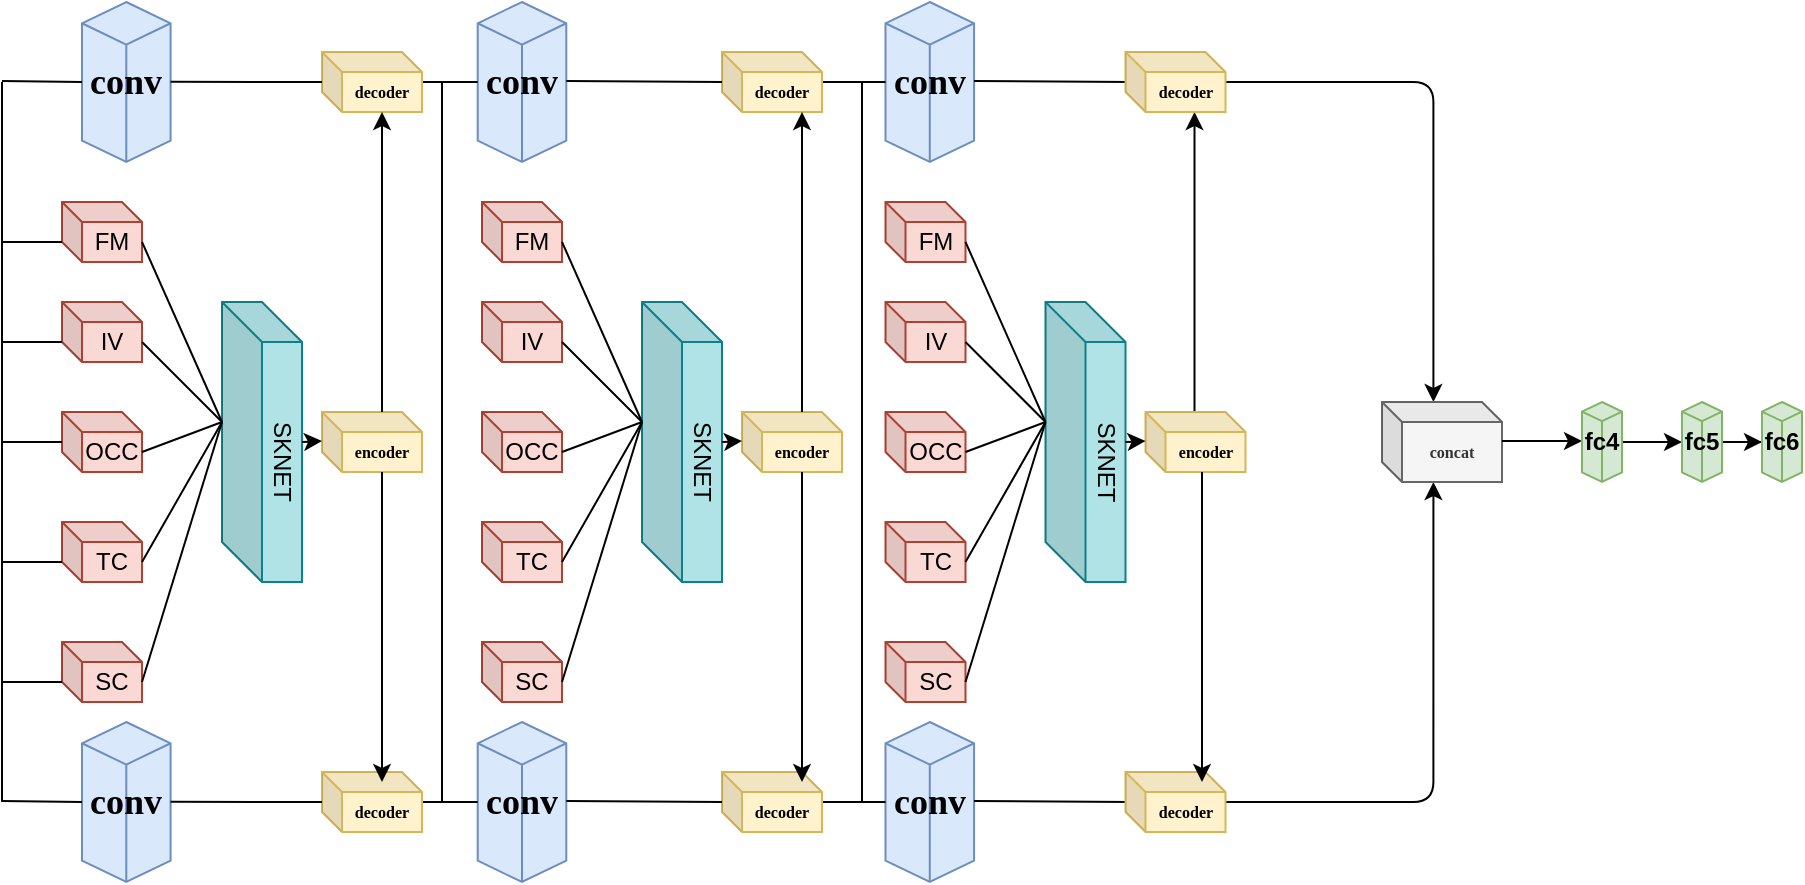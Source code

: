 <mxfile version="14.8.6" type="github">
  <diagram id="GJf43r-7LbxpunQonn26" name="第 1 页">
    <mxGraphModel dx="1052" dy="554" grid="1" gridSize="10" guides="1" tooltips="1" connect="1" arrows="1" fold="1" page="1" pageScale="1" pageWidth="827" pageHeight="1169" math="0" shadow="0">
      <root>
        <mxCell id="0" />
        <mxCell id="1" parent="0" />
        <mxCell id="bDL_2r86WqNwmGLxh7qB-3" value="&lt;h2&gt;&lt;font face=&quot;Times New Roman&quot;&gt;conv&lt;/font&gt;&lt;/h2&gt;" style="whiteSpace=wrap;html=1;shape=mxgraph.basic.isocube;isoAngle=15;direction=east;fillColor=#dae8fc;strokeColor=#6c8ebf;" parent="1" vertex="1">
          <mxGeometry x="80" y="160" width="44.295" height="80" as="geometry" />
        </mxCell>
        <mxCell id="bDL_2r86WqNwmGLxh7qB-8" value="&lt;h2&gt;&lt;font face=&quot;Times New Roman&quot;&gt;conv&lt;/font&gt;&lt;/h2&gt;" style="whiteSpace=wrap;html=1;shape=mxgraph.basic.isocube;isoAngle=15;direction=east;fillColor=#dae8fc;strokeColor=#6c8ebf;" parent="1" vertex="1">
          <mxGeometry x="277.851" y="160" width="44.295" height="80" as="geometry" />
        </mxCell>
        <mxCell id="bDL_2r86WqNwmGLxh7qB-20" value="" style="endArrow=none;html=1;exitX=1;exitY=0.5;exitDx=0;exitDy=0;exitPerimeter=0;entryX=0;entryY=0.5;entryDx=0;entryDy=0;entryPerimeter=0;" parent="1" target="bDL_2r86WqNwmGLxh7qB-8" edge="1">
          <mxGeometry x="201.12" y="200.07" width="41.22" height="50" as="geometry">
            <mxPoint x="246.109" y="200" as="sourcePoint" />
            <mxPoint x="335.562" y="320" as="targetPoint" />
          </mxGeometry>
        </mxCell>
        <mxCell id="bDL_2r86WqNwmGLxh7qB-31" value="&lt;h2&gt;&lt;font face=&quot;Times New Roman&quot;&gt;conv&lt;/font&gt;&lt;/h2&gt;" style="whiteSpace=wrap;html=1;shape=mxgraph.basic.isocube;isoAngle=15;direction=east;fillColor=#dae8fc;strokeColor=#6c8ebf;" parent="1" vertex="1">
          <mxGeometry x="481.745" y="160" width="44.295" height="80" as="geometry" />
        </mxCell>
        <mxCell id="bDL_2r86WqNwmGLxh7qB-33" value="" style="endArrow=none;html=1;exitX=1;exitY=0.5;exitDx=0;exitDy=0;exitPerimeter=0;entryX=0;entryY=0.5;entryDx=0;entryDy=0;entryPerimeter=0;" parent="1" target="bDL_2r86WqNwmGLxh7qB-31" edge="1">
          <mxGeometry x="405.014" y="200.07" width="41.22" height="50" as="geometry">
            <mxPoint x="450.004" y="200" as="sourcePoint" />
            <mxPoint x="539.456" y="320" as="targetPoint" />
          </mxGeometry>
        </mxCell>
        <mxCell id="zZluQEBC1r8uh6oRfPDT-14" value="&lt;h6&gt;&lt;font face=&quot;Times New Roman&quot;&gt;decoder&lt;/font&gt;&lt;/h6&gt;" style="shape=cube;whiteSpace=wrap;html=1;boundedLbl=1;backgroundOutline=1;darkOpacity=0.05;darkOpacity2=0.1;size=10;fillColor=#fff2cc;strokeColor=#d6b656;" vertex="1" parent="1">
          <mxGeometry x="200" y="185" width="50" height="30" as="geometry" />
        </mxCell>
        <mxCell id="zZluQEBC1r8uh6oRfPDT-16" value="" style="endArrow=none;html=1;" edge="1" parent="1">
          <mxGeometry x="80.004" y="160.5" width="41.22" height="50" as="geometry">
            <mxPoint x="124.294" y="199.929" as="sourcePoint" />
            <mxPoint x="200" y="200" as="targetPoint" />
          </mxGeometry>
        </mxCell>
        <mxCell id="zZluQEBC1r8uh6oRfPDT-17" value="&lt;h6&gt;&lt;font face=&quot;Times New Roman&quot;&gt;decoder&lt;/font&gt;&lt;/h6&gt;" style="shape=cube;whiteSpace=wrap;html=1;boundedLbl=1;backgroundOutline=1;darkOpacity=0.05;darkOpacity2=0.1;size=10;fillColor=#fff2cc;strokeColor=#d6b656;" vertex="1" parent="1">
          <mxGeometry x="400" y="185" width="50" height="30" as="geometry" />
        </mxCell>
        <mxCell id="zZluQEBC1r8uh6oRfPDT-19" value="" style="endArrow=none;html=1;" edge="1" parent="1">
          <mxGeometry x="277.854" y="160.07" width="41.22" height="50" as="geometry">
            <mxPoint x="322.144" y="199.499" as="sourcePoint" />
            <mxPoint x="400" y="200" as="targetPoint" />
          </mxGeometry>
        </mxCell>
        <mxCell id="zZluQEBC1r8uh6oRfPDT-20" value="&lt;h2&gt;&lt;font face=&quot;Times New Roman&quot;&gt;conv&lt;/font&gt;&lt;/h2&gt;" style="whiteSpace=wrap;html=1;shape=mxgraph.basic.isocube;isoAngle=15;direction=east;fillColor=#dae8fc;strokeColor=#6c8ebf;" vertex="1" parent="1">
          <mxGeometry x="80" y="520" width="44.295" height="80" as="geometry" />
        </mxCell>
        <mxCell id="zZluQEBC1r8uh6oRfPDT-21" value="&lt;h2&gt;&lt;font face=&quot;Times New Roman&quot;&gt;conv&lt;/font&gt;&lt;/h2&gt;" style="whiteSpace=wrap;html=1;shape=mxgraph.basic.isocube;isoAngle=15;direction=east;fillColor=#dae8fc;strokeColor=#6c8ebf;" vertex="1" parent="1">
          <mxGeometry x="277.851" y="520" width="44.295" height="80" as="geometry" />
        </mxCell>
        <mxCell id="zZluQEBC1r8uh6oRfPDT-22" value="" style="endArrow=none;html=1;exitX=1;exitY=0.5;exitDx=0;exitDy=0;exitPerimeter=0;entryX=0;entryY=0.5;entryDx=0;entryDy=0;entryPerimeter=0;" edge="1" target="zZluQEBC1r8uh6oRfPDT-21" parent="1">
          <mxGeometry x="201.12" y="560.07" width="41.22" height="50" as="geometry">
            <mxPoint x="246.109" y="560" as="sourcePoint" />
            <mxPoint x="335.562" y="680" as="targetPoint" />
          </mxGeometry>
        </mxCell>
        <mxCell id="zZluQEBC1r8uh6oRfPDT-23" value="&lt;h2&gt;&lt;font face=&quot;Times New Roman&quot;&gt;conv&lt;/font&gt;&lt;/h2&gt;" style="whiteSpace=wrap;html=1;shape=mxgraph.basic.isocube;isoAngle=15;direction=east;fillColor=#dae8fc;strokeColor=#6c8ebf;" vertex="1" parent="1">
          <mxGeometry x="481.745" y="520" width="44.295" height="80" as="geometry" />
        </mxCell>
        <mxCell id="zZluQEBC1r8uh6oRfPDT-24" value="" style="endArrow=none;html=1;exitX=1;exitY=0.5;exitDx=0;exitDy=0;exitPerimeter=0;entryX=0;entryY=0.5;entryDx=0;entryDy=0;entryPerimeter=0;" edge="1" target="zZluQEBC1r8uh6oRfPDT-23" parent="1">
          <mxGeometry x="405.014" y="560.07" width="41.22" height="50" as="geometry">
            <mxPoint x="450.004" y="560" as="sourcePoint" />
            <mxPoint x="539.456" y="680" as="targetPoint" />
          </mxGeometry>
        </mxCell>
        <mxCell id="zZluQEBC1r8uh6oRfPDT-25" value="&lt;h6&gt;&lt;font face=&quot;Times New Roman&quot;&gt;decoder&lt;/font&gt;&lt;/h6&gt;" style="shape=cube;whiteSpace=wrap;html=1;boundedLbl=1;backgroundOutline=1;darkOpacity=0.05;darkOpacity2=0.1;size=10;fillColor=#fff2cc;strokeColor=#d6b656;" vertex="1" parent="1">
          <mxGeometry x="200" y="545" width="50" height="30" as="geometry" />
        </mxCell>
        <mxCell id="zZluQEBC1r8uh6oRfPDT-26" value="" style="endArrow=none;html=1;" edge="1" parent="1">
          <mxGeometry x="80.004" y="520.5" width="41.22" height="50" as="geometry">
            <mxPoint x="124.294" y="559.929" as="sourcePoint" />
            <mxPoint x="200" y="560" as="targetPoint" />
          </mxGeometry>
        </mxCell>
        <mxCell id="zZluQEBC1r8uh6oRfPDT-27" value="&lt;h6&gt;&lt;font face=&quot;Times New Roman&quot;&gt;decoder&lt;/font&gt;&lt;/h6&gt;" style="shape=cube;whiteSpace=wrap;html=1;boundedLbl=1;backgroundOutline=1;darkOpacity=0.05;darkOpacity2=0.1;size=10;fillColor=#fff2cc;strokeColor=#d6b656;" vertex="1" parent="1">
          <mxGeometry x="400" y="545" width="50" height="30" as="geometry" />
        </mxCell>
        <mxCell id="zZluQEBC1r8uh6oRfPDT-28" value="" style="endArrow=none;html=1;" edge="1" parent="1">
          <mxGeometry x="277.854" y="520.07" width="41.22" height="50" as="geometry">
            <mxPoint x="322.144" y="559.499" as="sourcePoint" />
            <mxPoint x="400" y="560" as="targetPoint" />
          </mxGeometry>
        </mxCell>
        <mxCell id="zZluQEBC1r8uh6oRfPDT-29" value="" style="edgeStyle=segmentEdgeStyle;endArrow=classic;html=1;" edge="1" parent="1">
          <mxGeometry width="50" height="50" relative="1" as="geometry">
            <mxPoint x="651.75" y="200" as="sourcePoint" />
            <mxPoint x="755.71" y="360" as="targetPoint" />
          </mxGeometry>
        </mxCell>
        <mxCell id="zZluQEBC1r8uh6oRfPDT-30" value="" style="edgeStyle=segmentEdgeStyle;endArrow=classic;html=1;" edge="1" parent="1">
          <mxGeometry width="50" height="50" relative="1" as="geometry">
            <mxPoint x="651.75" y="560" as="sourcePoint" />
            <mxPoint x="755.71" y="400" as="targetPoint" />
          </mxGeometry>
        </mxCell>
        <mxCell id="zZluQEBC1r8uh6oRfPDT-32" value="&lt;h6&gt;&lt;font face=&quot;Times New Roman&quot;&gt;concat&lt;/font&gt;&lt;/h6&gt;" style="shape=cube;whiteSpace=wrap;html=1;boundedLbl=1;backgroundOutline=1;darkOpacity=0.05;darkOpacity2=0.1;size=10;fillColor=#f5f5f5;strokeColor=#666666;fontColor=#333333;" vertex="1" parent="1">
          <mxGeometry x="730" y="360" width="60" height="40" as="geometry" />
        </mxCell>
        <mxCell id="zZluQEBC1r8uh6oRfPDT-36" value="" style="endArrow=classic;html=1;" edge="1" parent="1">
          <mxGeometry width="50" height="50" relative="1" as="geometry">
            <mxPoint x="790" y="379.5" as="sourcePoint" />
            <mxPoint x="830" y="379.5" as="targetPoint" />
          </mxGeometry>
        </mxCell>
        <mxCell id="zZluQEBC1r8uh6oRfPDT-39" value="" style="edgeStyle=orthogonalEdgeStyle;rounded=0;orthogonalLoop=1;jettySize=auto;html=1;" edge="1" parent="1" source="zZluQEBC1r8uh6oRfPDT-37">
          <mxGeometry relative="1" as="geometry">
            <mxPoint x="880" y="380" as="targetPoint" />
          </mxGeometry>
        </mxCell>
        <mxCell id="zZluQEBC1r8uh6oRfPDT-37" value="&lt;b&gt;fc4&lt;/b&gt;" style="html=1;whiteSpace=wrap;shape=isoCube2;backgroundOutline=1;isoAngle=15;fillColor=#d5e8d4;strokeColor=#82b366;" vertex="1" parent="1">
          <mxGeometry x="830" y="360" width="20" height="40" as="geometry" />
        </mxCell>
        <mxCell id="zZluQEBC1r8uh6oRfPDT-41" value="" style="edgeStyle=orthogonalEdgeStyle;rounded=0;orthogonalLoop=1;jettySize=auto;html=1;" edge="1" parent="1" source="zZluQEBC1r8uh6oRfPDT-38" target="zZluQEBC1r8uh6oRfPDT-40">
          <mxGeometry relative="1" as="geometry" />
        </mxCell>
        <mxCell id="zZluQEBC1r8uh6oRfPDT-38" value="&lt;b&gt;fc5&lt;/b&gt;" style="html=1;whiteSpace=wrap;shape=isoCube2;backgroundOutline=1;isoAngle=15;fillColor=#d5e8d4;strokeColor=#82b366;" vertex="1" parent="1">
          <mxGeometry x="880" y="360" width="20" height="40" as="geometry" />
        </mxCell>
        <mxCell id="zZluQEBC1r8uh6oRfPDT-40" value="&lt;b&gt;fc6&lt;/b&gt;" style="html=1;whiteSpace=wrap;shape=isoCube2;backgroundOutline=1;isoAngle=15;fillColor=#d5e8d4;strokeColor=#82b366;" vertex="1" parent="1">
          <mxGeometry x="920" y="360" width="20" height="40" as="geometry" />
        </mxCell>
        <mxCell id="zZluQEBC1r8uh6oRfPDT-45" value="OCC" style="shape=cube;whiteSpace=wrap;html=1;boundedLbl=1;backgroundOutline=1;darkOpacity=0.05;darkOpacity2=0.1;size=10;fillColor=#fad9d5;strokeColor=#ae4132;" vertex="1" parent="1">
          <mxGeometry x="70" y="365" width="40" height="30" as="geometry" />
        </mxCell>
        <mxCell id="zZluQEBC1r8uh6oRfPDT-60" value="TC" style="shape=cube;whiteSpace=wrap;html=1;boundedLbl=1;backgroundOutline=1;darkOpacity=0.05;darkOpacity2=0.1;size=10;fillColor=#fad9d5;strokeColor=#ae4132;" vertex="1" parent="1">
          <mxGeometry x="70" y="420" width="40" height="30" as="geometry" />
        </mxCell>
        <mxCell id="zZluQEBC1r8uh6oRfPDT-61" value="FM" style="shape=cube;whiteSpace=wrap;html=1;boundedLbl=1;backgroundOutline=1;darkOpacity=0.05;darkOpacity2=0.1;size=10;fillColor=#fad9d5;strokeColor=#ae4132;" vertex="1" parent="1">
          <mxGeometry x="70" y="260" width="40" height="30" as="geometry" />
        </mxCell>
        <mxCell id="zZluQEBC1r8uh6oRfPDT-62" value="IV" style="shape=cube;whiteSpace=wrap;html=1;boundedLbl=1;backgroundOutline=1;darkOpacity=0.05;darkOpacity2=0.1;size=10;fillColor=#fad9d5;strokeColor=#ae4132;" vertex="1" parent="1">
          <mxGeometry x="70" y="310" width="40" height="30" as="geometry" />
        </mxCell>
        <mxCell id="zZluQEBC1r8uh6oRfPDT-63" value="SC" style="shape=cube;whiteSpace=wrap;html=1;boundedLbl=1;backgroundOutline=1;darkOpacity=0.05;darkOpacity2=0.1;size=10;fillColor=#fad9d5;strokeColor=#ae4132;" vertex="1" parent="1">
          <mxGeometry x="70" y="480" width="40" height="30" as="geometry" />
        </mxCell>
        <mxCell id="zZluQEBC1r8uh6oRfPDT-65" value="" style="shape=cube;whiteSpace=wrap;html=1;boundedLbl=1;backgroundOutline=1;darkOpacity=0.05;darkOpacity2=0.1;fillColor=#b0e3e6;strokeColor=#0e8088;" vertex="1" parent="1">
          <mxGeometry x="150" y="310" width="40" height="140" as="geometry" />
        </mxCell>
        <mxCell id="zZluQEBC1r8uh6oRfPDT-66" value="SKNET" style="text;html=1;strokeColor=none;fillColor=none;align=center;verticalAlign=middle;whiteSpace=wrap;rounded=0;rotation=90;" vertex="1" parent="1">
          <mxGeometry x="160" y="380" width="40" height="20" as="geometry" />
        </mxCell>
        <mxCell id="zZluQEBC1r8uh6oRfPDT-67" value="" style="endArrow=none;html=1;entryX=0;entryY=0;entryDx=0;entryDy=60;entryPerimeter=0;" edge="1" parent="1" target="zZluQEBC1r8uh6oRfPDT-65">
          <mxGeometry width="50" height="50" relative="1" as="geometry">
            <mxPoint x="110" y="280" as="sourcePoint" />
            <mxPoint x="170" y="310" as="targetPoint" />
          </mxGeometry>
        </mxCell>
        <mxCell id="zZluQEBC1r8uh6oRfPDT-68" value="" style="endArrow=none;html=1;entryX=0;entryY=0;entryDx=0;entryDy=60;entryPerimeter=0;" edge="1" parent="1" target="zZluQEBC1r8uh6oRfPDT-65">
          <mxGeometry width="50" height="50" relative="1" as="geometry">
            <mxPoint x="110" y="330" as="sourcePoint" />
            <mxPoint x="160" y="350" as="targetPoint" />
          </mxGeometry>
        </mxCell>
        <mxCell id="zZluQEBC1r8uh6oRfPDT-70" value="" style="endArrow=none;html=1;entryX=0;entryY=0;entryDx=0;entryDy=60;entryPerimeter=0;exitX=0;exitY=0;exitDx=40;exitDy=20;exitPerimeter=0;" edge="1" parent="1" source="zZluQEBC1r8uh6oRfPDT-45" target="zZluQEBC1r8uh6oRfPDT-65">
          <mxGeometry width="50" height="50" relative="1" as="geometry">
            <mxPoint x="110" y="390" as="sourcePoint" />
            <mxPoint x="160" y="410" as="targetPoint" />
          </mxGeometry>
        </mxCell>
        <mxCell id="zZluQEBC1r8uh6oRfPDT-72" value="" style="endArrow=none;html=1;exitX=0;exitY=0;exitDx=40;exitDy=20;exitPerimeter=0;" edge="1" parent="1" source="zZluQEBC1r8uh6oRfPDT-60">
          <mxGeometry width="50" height="50" relative="1" as="geometry">
            <mxPoint x="100" y="420" as="sourcePoint" />
            <mxPoint x="150" y="370" as="targetPoint" />
          </mxGeometry>
        </mxCell>
        <mxCell id="zZluQEBC1r8uh6oRfPDT-73" value="" style="endArrow=none;html=1;" edge="1" parent="1">
          <mxGeometry width="50" height="50" relative="1" as="geometry">
            <mxPoint x="110" y="500" as="sourcePoint" />
            <mxPoint x="150" y="370" as="targetPoint" />
          </mxGeometry>
        </mxCell>
        <mxCell id="zZluQEBC1r8uh6oRfPDT-74" value="&lt;h6&gt;&lt;font face=&quot;Times New Roman&quot;&gt;encoder&lt;/font&gt;&lt;/h6&gt;" style="shape=cube;whiteSpace=wrap;html=1;boundedLbl=1;backgroundOutline=1;darkOpacity=0.05;darkOpacity2=0.1;size=10;fillColor=#fff2cc;strokeColor=#d6b656;" vertex="1" parent="1">
          <mxGeometry x="200.0" y="365" width="50" height="30" as="geometry" />
        </mxCell>
        <mxCell id="zZluQEBC1r8uh6oRfPDT-81" value="" style="endArrow=classic;html=1;" edge="1" parent="1">
          <mxGeometry width="50" height="50" relative="1" as="geometry">
            <mxPoint x="190" y="380" as="sourcePoint" />
            <mxPoint x="200" y="379.5" as="targetPoint" />
          </mxGeometry>
        </mxCell>
        <mxCell id="zZluQEBC1r8uh6oRfPDT-83" value="" style="endArrow=classic;html=1;" edge="1" parent="1">
          <mxGeometry width="50" height="50" relative="1" as="geometry">
            <mxPoint x="230" y="365" as="sourcePoint" />
            <mxPoint x="230" y="215" as="targetPoint" />
          </mxGeometry>
        </mxCell>
        <mxCell id="zZluQEBC1r8uh6oRfPDT-86" value="" style="endArrow=classic;html=1;" edge="1" parent="1">
          <mxGeometry width="50" height="50" relative="1" as="geometry">
            <mxPoint x="230" y="395" as="sourcePoint" />
            <mxPoint x="230" y="550" as="targetPoint" />
          </mxGeometry>
        </mxCell>
        <mxCell id="zZluQEBC1r8uh6oRfPDT-87" value="OCC" style="shape=cube;whiteSpace=wrap;html=1;boundedLbl=1;backgroundOutline=1;darkOpacity=0.05;darkOpacity2=0.1;size=10;fillColor=#fad9d5;strokeColor=#ae4132;" vertex="1" parent="1">
          <mxGeometry x="280" y="365" width="40" height="30" as="geometry" />
        </mxCell>
        <mxCell id="zZluQEBC1r8uh6oRfPDT-88" value="TC" style="shape=cube;whiteSpace=wrap;html=1;boundedLbl=1;backgroundOutline=1;darkOpacity=0.05;darkOpacity2=0.1;size=10;fillColor=#fad9d5;strokeColor=#ae4132;" vertex="1" parent="1">
          <mxGeometry x="280" y="420" width="40" height="30" as="geometry" />
        </mxCell>
        <mxCell id="zZluQEBC1r8uh6oRfPDT-89" value="FM" style="shape=cube;whiteSpace=wrap;html=1;boundedLbl=1;backgroundOutline=1;darkOpacity=0.05;darkOpacity2=0.1;size=10;fillColor=#fad9d5;strokeColor=#ae4132;" vertex="1" parent="1">
          <mxGeometry x="280" y="260" width="40" height="30" as="geometry" />
        </mxCell>
        <mxCell id="zZluQEBC1r8uh6oRfPDT-90" value="IV" style="shape=cube;whiteSpace=wrap;html=1;boundedLbl=1;backgroundOutline=1;darkOpacity=0.05;darkOpacity2=0.1;size=10;fillColor=#fad9d5;strokeColor=#ae4132;" vertex="1" parent="1">
          <mxGeometry x="280" y="310" width="40" height="30" as="geometry" />
        </mxCell>
        <mxCell id="zZluQEBC1r8uh6oRfPDT-91" value="SC" style="shape=cube;whiteSpace=wrap;html=1;boundedLbl=1;backgroundOutline=1;darkOpacity=0.05;darkOpacity2=0.1;size=10;fillColor=#fad9d5;strokeColor=#ae4132;" vertex="1" parent="1">
          <mxGeometry x="280" y="480" width="40" height="30" as="geometry" />
        </mxCell>
        <mxCell id="zZluQEBC1r8uh6oRfPDT-92" value="" style="shape=cube;whiteSpace=wrap;html=1;boundedLbl=1;backgroundOutline=1;darkOpacity=0.05;darkOpacity2=0.1;fillColor=#b0e3e6;strokeColor=#0e8088;" vertex="1" parent="1">
          <mxGeometry x="360" y="310" width="40" height="140" as="geometry" />
        </mxCell>
        <mxCell id="zZluQEBC1r8uh6oRfPDT-93" value="SKNET" style="text;html=1;strokeColor=none;fillColor=none;align=center;verticalAlign=middle;whiteSpace=wrap;rounded=0;rotation=90;" vertex="1" parent="1">
          <mxGeometry x="370" y="380" width="40" height="20" as="geometry" />
        </mxCell>
        <mxCell id="zZluQEBC1r8uh6oRfPDT-94" value="" style="endArrow=none;html=1;entryX=0;entryY=0;entryDx=0;entryDy=60;entryPerimeter=0;" edge="1" target="zZluQEBC1r8uh6oRfPDT-92" parent="1">
          <mxGeometry width="50" height="50" relative="1" as="geometry">
            <mxPoint x="320" y="280" as="sourcePoint" />
            <mxPoint x="380" y="310" as="targetPoint" />
          </mxGeometry>
        </mxCell>
        <mxCell id="zZluQEBC1r8uh6oRfPDT-95" value="" style="endArrow=none;html=1;entryX=0;entryY=0;entryDx=0;entryDy=60;entryPerimeter=0;" edge="1" target="zZluQEBC1r8uh6oRfPDT-92" parent="1">
          <mxGeometry width="50" height="50" relative="1" as="geometry">
            <mxPoint x="320" y="330" as="sourcePoint" />
            <mxPoint x="370" y="350" as="targetPoint" />
          </mxGeometry>
        </mxCell>
        <mxCell id="zZluQEBC1r8uh6oRfPDT-96" value="" style="endArrow=none;html=1;entryX=0;entryY=0;entryDx=0;entryDy=60;entryPerimeter=0;exitX=0;exitY=0;exitDx=40;exitDy=20;exitPerimeter=0;" edge="1" source="zZluQEBC1r8uh6oRfPDT-87" target="zZluQEBC1r8uh6oRfPDT-92" parent="1">
          <mxGeometry width="50" height="50" relative="1" as="geometry">
            <mxPoint x="320" y="390" as="sourcePoint" />
            <mxPoint x="370" y="410" as="targetPoint" />
          </mxGeometry>
        </mxCell>
        <mxCell id="zZluQEBC1r8uh6oRfPDT-97" value="" style="endArrow=none;html=1;exitX=0;exitY=0;exitDx=40;exitDy=20;exitPerimeter=0;" edge="1" source="zZluQEBC1r8uh6oRfPDT-88" parent="1">
          <mxGeometry width="50" height="50" relative="1" as="geometry">
            <mxPoint x="310" y="420" as="sourcePoint" />
            <mxPoint x="360" y="370" as="targetPoint" />
          </mxGeometry>
        </mxCell>
        <mxCell id="zZluQEBC1r8uh6oRfPDT-98" value="" style="endArrow=none;html=1;" edge="1" parent="1">
          <mxGeometry width="50" height="50" relative="1" as="geometry">
            <mxPoint x="320" y="500" as="sourcePoint" />
            <mxPoint x="360" y="370" as="targetPoint" />
          </mxGeometry>
        </mxCell>
        <mxCell id="zZluQEBC1r8uh6oRfPDT-99" value="&lt;h6&gt;&lt;font face=&quot;Times New Roman&quot;&gt;encoder&lt;/font&gt;&lt;/h6&gt;" style="shape=cube;whiteSpace=wrap;html=1;boundedLbl=1;backgroundOutline=1;darkOpacity=0.05;darkOpacity2=0.1;size=10;fillColor=#fff2cc;strokeColor=#d6b656;" vertex="1" parent="1">
          <mxGeometry x="410" y="365" width="50" height="30" as="geometry" />
        </mxCell>
        <mxCell id="zZluQEBC1r8uh6oRfPDT-100" value="" style="endArrow=classic;html=1;" edge="1" parent="1">
          <mxGeometry width="50" height="50" relative="1" as="geometry">
            <mxPoint x="400" y="380" as="sourcePoint" />
            <mxPoint x="410" y="379.5" as="targetPoint" />
          </mxGeometry>
        </mxCell>
        <mxCell id="zZluQEBC1r8uh6oRfPDT-101" value="" style="endArrow=classic;html=1;" edge="1" parent="1">
          <mxGeometry width="50" height="50" relative="1" as="geometry">
            <mxPoint x="636.25" y="365" as="sourcePoint" />
            <mxPoint x="636.25" y="215" as="targetPoint" />
          </mxGeometry>
        </mxCell>
        <mxCell id="zZluQEBC1r8uh6oRfPDT-102" value="" style="endArrow=classic;html=1;" edge="1" parent="1">
          <mxGeometry width="50" height="50" relative="1" as="geometry">
            <mxPoint x="440" y="395" as="sourcePoint" />
            <mxPoint x="440" y="550" as="targetPoint" />
          </mxGeometry>
        </mxCell>
        <mxCell id="zZluQEBC1r8uh6oRfPDT-103" value="OCC" style="shape=cube;whiteSpace=wrap;html=1;boundedLbl=1;backgroundOutline=1;darkOpacity=0.05;darkOpacity2=0.1;size=10;fillColor=#fad9d5;strokeColor=#ae4132;" vertex="1" parent="1">
          <mxGeometry x="481.75" y="365" width="40" height="30" as="geometry" />
        </mxCell>
        <mxCell id="zZluQEBC1r8uh6oRfPDT-104" value="TC" style="shape=cube;whiteSpace=wrap;html=1;boundedLbl=1;backgroundOutline=1;darkOpacity=0.05;darkOpacity2=0.1;size=10;fillColor=#fad9d5;strokeColor=#ae4132;" vertex="1" parent="1">
          <mxGeometry x="481.75" y="420" width="40" height="30" as="geometry" />
        </mxCell>
        <mxCell id="zZluQEBC1r8uh6oRfPDT-105" value="FM" style="shape=cube;whiteSpace=wrap;html=1;boundedLbl=1;backgroundOutline=1;darkOpacity=0.05;darkOpacity2=0.1;size=10;fillColor=#fad9d5;strokeColor=#ae4132;" vertex="1" parent="1">
          <mxGeometry x="481.75" y="260" width="40" height="30" as="geometry" />
        </mxCell>
        <mxCell id="zZluQEBC1r8uh6oRfPDT-106" value="IV" style="shape=cube;whiteSpace=wrap;html=1;boundedLbl=1;backgroundOutline=1;darkOpacity=0.05;darkOpacity2=0.1;size=10;fillColor=#fad9d5;strokeColor=#ae4132;" vertex="1" parent="1">
          <mxGeometry x="481.75" y="310" width="40" height="30" as="geometry" />
        </mxCell>
        <mxCell id="zZluQEBC1r8uh6oRfPDT-107" value="SC" style="shape=cube;whiteSpace=wrap;html=1;boundedLbl=1;backgroundOutline=1;darkOpacity=0.05;darkOpacity2=0.1;size=10;fillColor=#fad9d5;strokeColor=#ae4132;" vertex="1" parent="1">
          <mxGeometry x="481.75" y="480" width="40" height="30" as="geometry" />
        </mxCell>
        <mxCell id="zZluQEBC1r8uh6oRfPDT-108" value="" style="shape=cube;whiteSpace=wrap;html=1;boundedLbl=1;backgroundOutline=1;darkOpacity=0.05;darkOpacity2=0.1;fillColor=#b0e3e6;strokeColor=#0e8088;" vertex="1" parent="1">
          <mxGeometry x="561.75" y="310" width="40" height="140" as="geometry" />
        </mxCell>
        <mxCell id="zZluQEBC1r8uh6oRfPDT-109" value="SKNET" style="text;html=1;strokeColor=none;fillColor=none;align=center;verticalAlign=middle;whiteSpace=wrap;rounded=0;rotation=90;" vertex="1" parent="1">
          <mxGeometry x="571.75" y="380" width="40" height="20" as="geometry" />
        </mxCell>
        <mxCell id="zZluQEBC1r8uh6oRfPDT-110" value="" style="endArrow=none;html=1;entryX=0;entryY=0;entryDx=0;entryDy=60;entryPerimeter=0;" edge="1" target="zZluQEBC1r8uh6oRfPDT-108" parent="1">
          <mxGeometry width="50" height="50" relative="1" as="geometry">
            <mxPoint x="521.75" y="280" as="sourcePoint" />
            <mxPoint x="581.75" y="310" as="targetPoint" />
          </mxGeometry>
        </mxCell>
        <mxCell id="zZluQEBC1r8uh6oRfPDT-111" value="" style="endArrow=none;html=1;entryX=0;entryY=0;entryDx=0;entryDy=60;entryPerimeter=0;" edge="1" target="zZluQEBC1r8uh6oRfPDT-108" parent="1">
          <mxGeometry width="50" height="50" relative="1" as="geometry">
            <mxPoint x="521.75" y="330" as="sourcePoint" />
            <mxPoint x="571.75" y="350" as="targetPoint" />
          </mxGeometry>
        </mxCell>
        <mxCell id="zZluQEBC1r8uh6oRfPDT-112" value="" style="endArrow=none;html=1;entryX=0;entryY=0;entryDx=0;entryDy=60;entryPerimeter=0;exitX=0;exitY=0;exitDx=40;exitDy=20;exitPerimeter=0;" edge="1" source="zZluQEBC1r8uh6oRfPDT-103" target="zZluQEBC1r8uh6oRfPDT-108" parent="1">
          <mxGeometry width="50" height="50" relative="1" as="geometry">
            <mxPoint x="521.75" y="390" as="sourcePoint" />
            <mxPoint x="571.75" y="410" as="targetPoint" />
          </mxGeometry>
        </mxCell>
        <mxCell id="zZluQEBC1r8uh6oRfPDT-113" value="" style="endArrow=none;html=1;exitX=0;exitY=0;exitDx=40;exitDy=20;exitPerimeter=0;" edge="1" source="zZluQEBC1r8uh6oRfPDT-104" parent="1">
          <mxGeometry width="50" height="50" relative="1" as="geometry">
            <mxPoint x="511.75" y="420" as="sourcePoint" />
            <mxPoint x="561.75" y="370" as="targetPoint" />
          </mxGeometry>
        </mxCell>
        <mxCell id="zZluQEBC1r8uh6oRfPDT-114" value="" style="endArrow=none;html=1;" edge="1" parent="1">
          <mxGeometry width="50" height="50" relative="1" as="geometry">
            <mxPoint x="521.75" y="500" as="sourcePoint" />
            <mxPoint x="561.75" y="370" as="targetPoint" />
          </mxGeometry>
        </mxCell>
        <mxCell id="zZluQEBC1r8uh6oRfPDT-115" value="&lt;h6&gt;&lt;font face=&quot;Times New Roman&quot;&gt;encoder&lt;/font&gt;&lt;/h6&gt;" style="shape=cube;whiteSpace=wrap;html=1;boundedLbl=1;backgroundOutline=1;darkOpacity=0.05;darkOpacity2=0.1;size=10;fillColor=#fff2cc;strokeColor=#d6b656;" vertex="1" parent="1">
          <mxGeometry x="611.75" y="365" width="50" height="30" as="geometry" />
        </mxCell>
        <mxCell id="zZluQEBC1r8uh6oRfPDT-116" value="" style="endArrow=classic;html=1;" edge="1" parent="1">
          <mxGeometry width="50" height="50" relative="1" as="geometry">
            <mxPoint x="601.75" y="380" as="sourcePoint" />
            <mxPoint x="611.75" y="379.5" as="targetPoint" />
          </mxGeometry>
        </mxCell>
        <mxCell id="zZluQEBC1r8uh6oRfPDT-117" value="" style="endArrow=none;html=1;" edge="1" parent="1">
          <mxGeometry x="481.754" y="160.07" width="41.22" height="50" as="geometry">
            <mxPoint x="526.044" y="199.499" as="sourcePoint" />
            <mxPoint x="603.9" y="200" as="targetPoint" />
          </mxGeometry>
        </mxCell>
        <mxCell id="zZluQEBC1r8uh6oRfPDT-118" value="&lt;h6&gt;&lt;font face=&quot;Times New Roman&quot;&gt;decoder&lt;/font&gt;&lt;/h6&gt;" style="shape=cube;whiteSpace=wrap;html=1;boundedLbl=1;backgroundOutline=1;darkOpacity=0.05;darkOpacity2=0.1;size=10;fillColor=#fff2cc;strokeColor=#d6b656;" vertex="1" parent="1">
          <mxGeometry x="601.75" y="185" width="50" height="30" as="geometry" />
        </mxCell>
        <mxCell id="zZluQEBC1r8uh6oRfPDT-119" value="" style="endArrow=none;html=1;" edge="1" parent="1">
          <mxGeometry x="481.754" y="520.07" width="41.22" height="50" as="geometry">
            <mxPoint x="526.044" y="559.499" as="sourcePoint" />
            <mxPoint x="603.9" y="560" as="targetPoint" />
          </mxGeometry>
        </mxCell>
        <mxCell id="zZluQEBC1r8uh6oRfPDT-120" value="&lt;h6&gt;&lt;font face=&quot;Times New Roman&quot;&gt;decoder&lt;/font&gt;&lt;/h6&gt;" style="shape=cube;whiteSpace=wrap;html=1;boundedLbl=1;backgroundOutline=1;darkOpacity=0.05;darkOpacity2=0.1;size=10;fillColor=#fff2cc;strokeColor=#d6b656;" vertex="1" parent="1">
          <mxGeometry x="601.75" y="545" width="50" height="30" as="geometry" />
        </mxCell>
        <mxCell id="zZluQEBC1r8uh6oRfPDT-121" value="" style="endArrow=classic;html=1;" edge="1" parent="1">
          <mxGeometry width="50" height="50" relative="1" as="geometry">
            <mxPoint x="640" y="395" as="sourcePoint" />
            <mxPoint x="640" y="550" as="targetPoint" />
          </mxGeometry>
        </mxCell>
        <mxCell id="zZluQEBC1r8uh6oRfPDT-122" value="" style="endArrow=classic;html=1;" edge="1" parent="1">
          <mxGeometry width="50" height="50" relative="1" as="geometry">
            <mxPoint x="440" y="365" as="sourcePoint" />
            <mxPoint x="440" y="215" as="targetPoint" />
          </mxGeometry>
        </mxCell>
        <mxCell id="zZluQEBC1r8uh6oRfPDT-123" value="" style="endArrow=none;html=1;" edge="1" parent="1">
          <mxGeometry width="50" height="50" relative="1" as="geometry">
            <mxPoint x="40" y="560" as="sourcePoint" />
            <mxPoint x="40" y="200" as="targetPoint" />
          </mxGeometry>
        </mxCell>
        <mxCell id="zZluQEBC1r8uh6oRfPDT-124" value="" style="endArrow=none;html=1;" edge="1" parent="1">
          <mxGeometry width="50" height="50" relative="1" as="geometry">
            <mxPoint x="260" y="560" as="sourcePoint" />
            <mxPoint x="260" y="200" as="targetPoint" />
          </mxGeometry>
        </mxCell>
        <mxCell id="zZluQEBC1r8uh6oRfPDT-125" value="" style="endArrow=none;html=1;" edge="1" parent="1">
          <mxGeometry width="50" height="50" relative="1" as="geometry">
            <mxPoint x="470" y="560" as="sourcePoint" />
            <mxPoint x="470" y="200" as="targetPoint" />
          </mxGeometry>
        </mxCell>
        <mxCell id="zZluQEBC1r8uh6oRfPDT-126" value="" style="endArrow=none;html=1;entryX=0;entryY=0.5;entryDx=0;entryDy=0;entryPerimeter=0;" edge="1" parent="1" target="bDL_2r86WqNwmGLxh7qB-3">
          <mxGeometry width="50" height="50" relative="1" as="geometry">
            <mxPoint x="40" y="199.5" as="sourcePoint" />
            <mxPoint x="70" y="199.5" as="targetPoint" />
          </mxGeometry>
        </mxCell>
        <mxCell id="zZluQEBC1r8uh6oRfPDT-130" value="" style="endArrow=none;html=1;" edge="1" parent="1">
          <mxGeometry width="50" height="50" relative="1" as="geometry">
            <mxPoint x="40" y="330" as="sourcePoint" />
            <mxPoint x="70" y="330" as="targetPoint" />
          </mxGeometry>
        </mxCell>
        <mxCell id="zZluQEBC1r8uh6oRfPDT-131" value="" style="endArrow=none;html=1;" edge="1" parent="1">
          <mxGeometry width="50" height="50" relative="1" as="geometry">
            <mxPoint x="40" y="280" as="sourcePoint" />
            <mxPoint x="70" y="280" as="targetPoint" />
          </mxGeometry>
        </mxCell>
        <mxCell id="zZluQEBC1r8uh6oRfPDT-132" value="" style="endArrow=none;html=1;" edge="1" parent="1">
          <mxGeometry width="50" height="50" relative="1" as="geometry">
            <mxPoint x="40" y="380" as="sourcePoint" />
            <mxPoint x="70" y="380" as="targetPoint" />
          </mxGeometry>
        </mxCell>
        <mxCell id="zZluQEBC1r8uh6oRfPDT-133" value="" style="endArrow=none;html=1;" edge="1" parent="1">
          <mxGeometry width="50" height="50" relative="1" as="geometry">
            <mxPoint x="40" y="440" as="sourcePoint" />
            <mxPoint x="70" y="440" as="targetPoint" />
          </mxGeometry>
        </mxCell>
        <mxCell id="zZluQEBC1r8uh6oRfPDT-134" value="" style="endArrow=none;html=1;" edge="1" parent="1">
          <mxGeometry width="50" height="50" relative="1" as="geometry">
            <mxPoint x="40" y="500" as="sourcePoint" />
            <mxPoint x="70" y="500" as="targetPoint" />
          </mxGeometry>
        </mxCell>
        <mxCell id="zZluQEBC1r8uh6oRfPDT-135" value="" style="endArrow=none;html=1;entryX=0;entryY=0.5;entryDx=0;entryDy=0;entryPerimeter=0;" edge="1" parent="1" target="zZluQEBC1r8uh6oRfPDT-20">
          <mxGeometry width="50" height="50" relative="1" as="geometry">
            <mxPoint x="40" y="559.5" as="sourcePoint" />
            <mxPoint x="70" y="559.5" as="targetPoint" />
          </mxGeometry>
        </mxCell>
      </root>
    </mxGraphModel>
  </diagram>
</mxfile>

